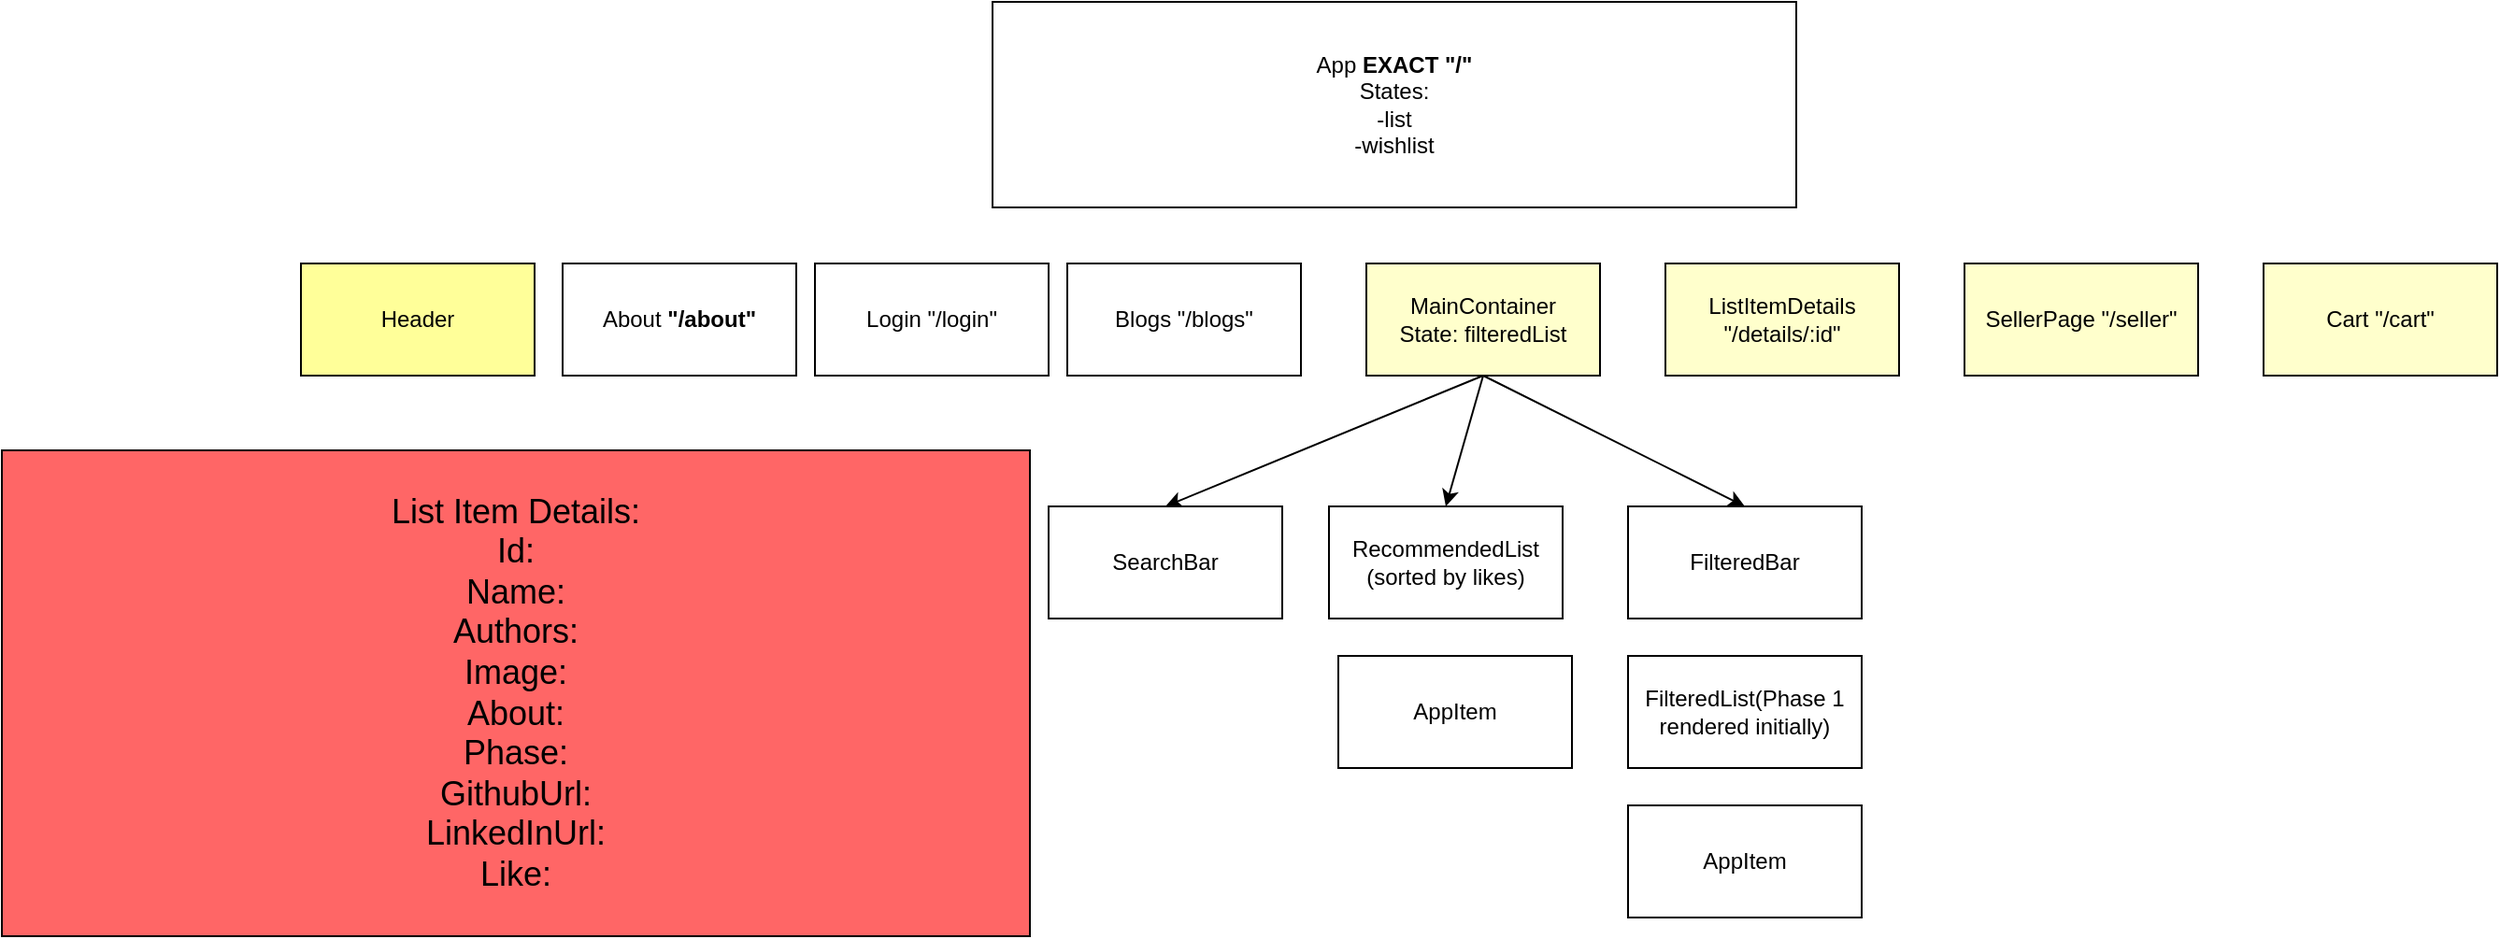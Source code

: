 <mxfile>
    <diagram id="DxvIPHkcjDsN55hxWwF6" name="Page-1">
        <mxGraphModel dx="1251" dy="413" grid="1" gridSize="10" guides="1" tooltips="1" connect="1" arrows="1" fold="1" page="1" pageScale="1" pageWidth="850" pageHeight="1100" math="0" shadow="0">
            <root>
                <mxCell id="0"/>
                <mxCell id="1" parent="0"/>
                <mxCell id="2" value="&lt;font color=&quot;#000000&quot;&gt;App&lt;b&gt;&amp;nbsp;EXACT &quot;/&quot;&lt;/b&gt;&lt;br&gt;States:&lt;br&gt;-list&lt;br&gt;-wishlist&lt;br&gt;&lt;/font&gt;" style="rounded=0;whiteSpace=wrap;html=1;fillColor=#FFFFFF;" parent="1" vertex="1">
                    <mxGeometry x="540" y="10" width="430" height="110" as="geometry"/>
                </mxCell>
                <mxCell id="25" style="edgeStyle=none;html=1;exitX=0.5;exitY=1;exitDx=0;exitDy=0;entryX=0.5;entryY=0;entryDx=0;entryDy=0;fontColor=#000000;" parent="1" source="4" target="7" edge="1">
                    <mxGeometry relative="1" as="geometry"/>
                </mxCell>
                <mxCell id="26" style="edgeStyle=none;html=1;exitX=0.5;exitY=1;exitDx=0;exitDy=0;entryX=0.5;entryY=0;entryDx=0;entryDy=0;fontColor=#000000;" parent="1" source="4" target="8" edge="1">
                    <mxGeometry relative="1" as="geometry"/>
                </mxCell>
                <mxCell id="27" style="edgeStyle=none;html=1;exitX=0.5;exitY=1;exitDx=0;exitDy=0;entryX=0.5;entryY=0;entryDx=0;entryDy=0;fontColor=#000000;" parent="1" source="4" target="23" edge="1">
                    <mxGeometry relative="1" as="geometry"/>
                </mxCell>
                <mxCell id="4" value="&lt;font color=&quot;#000000&quot;&gt;MainContainer&lt;br&gt;State: filteredList&lt;br&gt;&lt;/font&gt;" style="rounded=0;whiteSpace=wrap;html=1;fillColor=#FFFFCC;" parent="1" vertex="1">
                    <mxGeometry x="740" y="150" width="125" height="60" as="geometry"/>
                </mxCell>
                <mxCell id="6" value="&lt;font color=&quot;#000000&quot;&gt;Cart &quot;/cart&quot;&lt;/font&gt;" style="rounded=0;whiteSpace=wrap;html=1;fillColor=#FFFFCC;" parent="1" vertex="1">
                    <mxGeometry x="1220" y="150" width="125" height="60" as="geometry"/>
                </mxCell>
                <mxCell id="7" value="&lt;font color=&quot;#000000&quot;&gt;SearchBar&lt;/font&gt;" style="rounded=0;whiteSpace=wrap;html=1;fillColor=#FFFFFF;" parent="1" vertex="1">
                    <mxGeometry x="570" y="280" width="125" height="60" as="geometry"/>
                </mxCell>
                <mxCell id="8" value="&lt;font color=&quot;#000000&quot;&gt;RecommendedList&lt;br&gt;(sorted by likes)&lt;/font&gt;" style="rounded=0;whiteSpace=wrap;html=1;fillColor=#FFFFFF;" parent="1" vertex="1">
                    <mxGeometry x="720" y="280" width="125" height="60" as="geometry"/>
                </mxCell>
                <mxCell id="9" value="&lt;font color=&quot;#000000&quot;&gt;FilteredList(Phase 1 rendered initially)&lt;/font&gt;" style="rounded=0;whiteSpace=wrap;html=1;fillColor=#FFFFFF;" parent="1" vertex="1">
                    <mxGeometry x="880" y="360" width="125" height="60" as="geometry"/>
                </mxCell>
                <mxCell id="10" value="&lt;font color=&quot;#000000&quot;&gt;AppItem&lt;/font&gt;" style="rounded=0;whiteSpace=wrap;html=1;fillColor=#FFFFFF;" parent="1" vertex="1">
                    <mxGeometry x="725" y="360" width="125" height="60" as="geometry"/>
                </mxCell>
                <mxCell id="11" value="&lt;span style=&quot;color: rgb(0 , 0 , 0)&quot;&gt;AppItem&lt;/span&gt;" style="rounded=0;whiteSpace=wrap;html=1;fillColor=#FFFFFF;" parent="1" vertex="1">
                    <mxGeometry x="880" y="440" width="125" height="60" as="geometry"/>
                </mxCell>
                <mxCell id="12" value="&lt;font color=&quot;#000000&quot;&gt;About &lt;b&gt;&quot;/about&quot;&lt;/b&gt;&lt;/font&gt;" style="rounded=0;whiteSpace=wrap;html=1;fillColor=#FFFFFF;" parent="1" vertex="1">
                    <mxGeometry x="310" y="150" width="125" height="60" as="geometry"/>
                </mxCell>
                <mxCell id="13" value="&lt;font color=&quot;#000000&quot;&gt;Login &quot;/login&quot;&lt;/font&gt;" style="rounded=0;whiteSpace=wrap;html=1;fillColor=#FFFFFF;" parent="1" vertex="1">
                    <mxGeometry x="445" y="150" width="125" height="60" as="geometry"/>
                </mxCell>
                <mxCell id="14" value="&lt;font color=&quot;#000000&quot;&gt;SellerPage &quot;/seller&quot;&lt;/font&gt;" style="rounded=0;whiteSpace=wrap;html=1;fillColor=#FFFFCC;" parent="1" vertex="1">
                    <mxGeometry x="1060" y="150" width="125" height="60" as="geometry"/>
                </mxCell>
                <mxCell id="15" value="&lt;font color=&quot;#000000&quot;&gt;Blogs &quot;/blogs&quot;&lt;/font&gt;" style="rounded=0;whiteSpace=wrap;html=1;fillColor=#FFFFFF;" parent="1" vertex="1">
                    <mxGeometry x="580" y="150" width="125" height="60" as="geometry"/>
                </mxCell>
                <mxCell id="23" value="&lt;font color=&quot;#000000&quot;&gt;FilteredBar&lt;/font&gt;" style="rounded=0;whiteSpace=wrap;html=1;fillColor=#FFFFFF;" parent="1" vertex="1">
                    <mxGeometry x="880" y="280" width="125" height="60" as="geometry"/>
                </mxCell>
                <mxCell id="28" value="&lt;font color=&quot;#000000&quot;&gt;&lt;font style=&quot;font-size: 18px&quot;&gt;List Item Details:&lt;br&gt;Id:&lt;br&gt;Name:&lt;br&gt;Authors:&lt;br&gt;Image:&lt;br&gt;About:&lt;br&gt;Phase:&lt;br&gt;GithubUrl:&lt;br&gt;LinkedInUrl:&lt;br&gt;Like:&lt;/font&gt;&lt;br&gt;&lt;/font&gt;" style="rounded=0;whiteSpace=wrap;html=1;fillColor=#FF6666;" parent="1" vertex="1">
                    <mxGeometry x="10" y="250" width="550" height="260" as="geometry"/>
                </mxCell>
                <mxCell id="29" value="&lt;font color=&quot;#000000&quot;&gt;ListItemDetails &quot;/details/:id&quot;&lt;/font&gt;" style="rounded=0;whiteSpace=wrap;html=1;fillColor=#FFFFCC;" parent="1" vertex="1">
                    <mxGeometry x="900" y="150" width="125" height="60" as="geometry"/>
                </mxCell>
                <mxCell id="32" value="&lt;font color=&quot;#000000&quot;&gt;Header&lt;/font&gt;" style="rounded=0;whiteSpace=wrap;html=1;fillColor=#FFFF99;" parent="1" vertex="1">
                    <mxGeometry x="170" y="150" width="125" height="60" as="geometry"/>
                </mxCell>
            </root>
        </mxGraphModel>
    </diagram>
</mxfile>